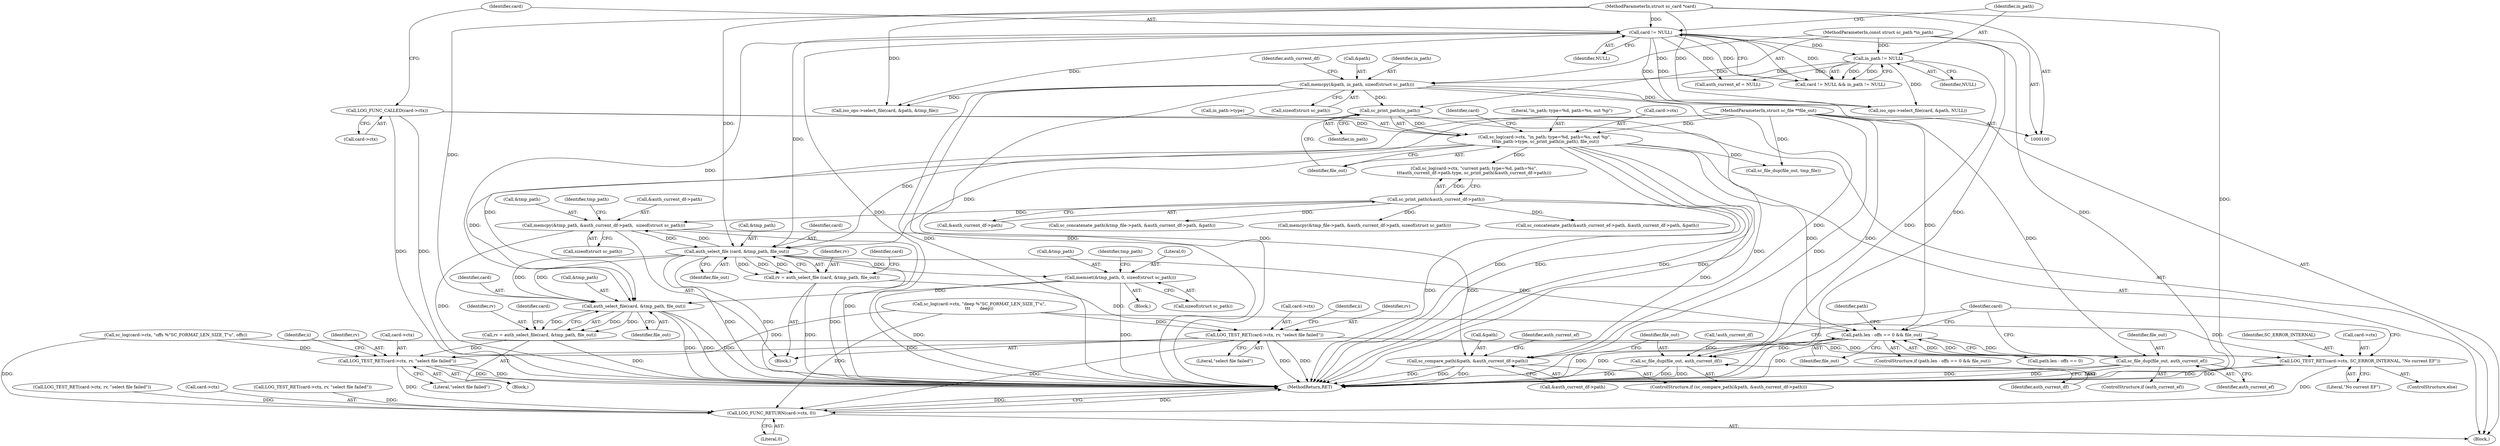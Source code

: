 digraph "0_OpenSC_8fe377e93b4b56060e5bbfb6f3142ceaeca744fa_12@API" {
"1000436" [label="(Call,memcpy(&tmp_path, &auth_current_df->path,  sizeof(struct sc_path)))"];
"1000452" [label="(Call,auth_select_file (card, &tmp_path, file_out))"];
"1000119" [label="(Call,card != NULL)"];
"1000101" [label="(MethodParameterIn,struct sc_card *card)"];
"1000436" [label="(Call,memcpy(&tmp_path, &auth_current_df->path,  sizeof(struct sc_path)))"];
"1000157" [label="(Call,sc_print_path(&auth_current_df->path))"];
"1000136" [label="(Call,sc_log(card->ctx, \"in_path; type=%d, path=%s, out %p\",\n \t\t\tin_path->type, sc_print_path(in_path), file_out))"];
"1000113" [label="(Call,LOG_FUNC_CALLED(card->ctx))"];
"1000144" [label="(Call,sc_print_path(in_path))"];
"1000125" [label="(Call,memcpy(&path, in_path, sizeof(struct sc_path)))"];
"1000122" [label="(Call,in_path != NULL)"];
"1000102" [label="(MethodParameterIn,const struct sc_path *in_path)"];
"1000103" [label="(MethodParameterIn,struct sc_file **file_out)"];
"1000542" [label="(Call,sc_compare_path(&path, &auth_current_df->path))"];
"1000450" [label="(Call,rv = auth_select_file (card, &tmp_path, file_out))"];
"1000457" [label="(Call,LOG_TEST_RET(card->ctx, rv, \"select file failed\"))"];
"1000523" [label="(Call,LOG_TEST_RET(card->ctx, rv, \"select file failed\"))"];
"1000565" [label="(Call,LOG_FUNC_RETURN(card->ctx, 0))"];
"1000559" [label="(Call,LOG_TEST_RET(card->ctx, SC_ERROR_INTERNAL, \"No current EF\"))"];
"1000473" [label="(Call,memset(&tmp_path, 0, sizeof(struct sc_path)))"];
"1000518" [label="(Call,auth_select_file(card, &tmp_path, file_out))"];
"1000516" [label="(Call,rv = auth_select_file(card, &tmp_path, file_out))"];
"1000531" [label="(Call,path.len - offs == 0 && file_out)"];
"1000549" [label="(Call,sc_file_dup(file_out, auth_current_df))"];
"1000555" [label="(Call,sc_file_dup(file_out, auth_current_ef))"];
"1000557" [label="(Identifier,auth_current_ef)"];
"1000126" [label="(Call,&path)"];
"1000531" [label="(Call,path.len - offs == 0 && file_out)"];
"1000462" [label="(Literal,\"select file failed\")"];
"1000541" [label="(ControlStructure,if (sc_compare_path(&path, &auth_current_df->path)))"];
"1000539" [label="(Identifier,file_out)"];
"1000454" [label="(Call,&tmp_path)"];
"1000123" [label="(Identifier,in_path)"];
"1000451" [label="(Identifier,rv)"];
"1000144" [label="(Call,sc_print_path(in_path))"];
"1000391" [label="(Call,sc_log(card->ctx, \"offs %\"SC_FORMAT_LEN_SIZE_T\"u\", offs))"];
"1000158" [label="(Call,&auth_current_df->path)"];
"1000481" [label="(Identifier,tmp_path)"];
"1000194" [label="(Call,auth_current_ef = NULL)"];
"1000458" [label="(Call,card->ctx)"];
"1000434" [label="(Block,)"];
"1000330" [label="(Call,LOG_TEST_RET(card->ctx, rv, \"select file failed\"))"];
"1000459" [label="(Identifier,card)"];
"1000558" [label="(ControlStructure,else)"];
"1000122" [label="(Call,in_path != NULL)"];
"1000527" [label="(Identifier,rv)"];
"1000523" [label="(Call,LOG_TEST_RET(card->ctx, rv, \"select file failed\"))"];
"1000522" [label="(Identifier,file_out)"];
"1000119" [label="(Call,card != NULL)"];
"1000554" [label="(Identifier,auth_current_ef)"];
"1000566" [label="(Call,card->ctx)"];
"1000302" [label="(Call,sc_file_dup(file_out, tmp_file))"];
"1000501" [label="(Identifier,ii)"];
"1000125" [label="(Call,memcpy(&path, in_path, sizeof(struct sc_path)))"];
"1000570" [label="(MethodReturn,RET)"];
"1000553" [label="(ControlStructure,if (auth_current_ef))"];
"1000264" [label="(Call,sc_concatenate_path(&tmp_file->path, &auth_current_df->path, &path))"];
"1000146" [label="(Identifier,file_out)"];
"1000456" [label="(Identifier,file_out)"];
"1000452" [label="(Call,auth_select_file (card, &tmp_path, file_out))"];
"1000565" [label="(Call,LOG_FUNC_RETURN(card->ctx, 0))"];
"1000418" [label="(Call,sc_log(card->ctx, \"deep %\"SC_FORMAT_LEN_SIZE_T\"u\",\n\t\t\t       deep))"];
"1000542" [label="(Call,sc_compare_path(&path, &auth_current_df->path))"];
"1000436" [label="(Call,memcpy(&tmp_path, &auth_current_df->path,  sizeof(struct sc_path)))"];
"1000121" [label="(Identifier,NULL)"];
"1000118" [label="(Call,card != NULL && in_path != NULL)"];
"1000145" [label="(Identifier,in_path)"];
"1000517" [label="(Identifier,rv)"];
"1000432" [label="(Identifier,ii)"];
"1000503" [label="(Block,)"];
"1000524" [label="(Call,card->ctx)"];
"1000569" [label="(Literal,0)"];
"1000439" [label="(Call,&auth_current_df->path)"];
"1000476" [label="(Literal,0)"];
"1000103" [label="(MethodParameterIn,struct sc_file **file_out)"];
"1000437" [label="(Call,&tmp_path)"];
"1000555" [label="(Call,sc_file_dup(file_out, auth_current_ef))"];
"1000461" [label="(Identifier,rv)"];
"1000141" [label="(Call,in_path->type)"];
"1000199" [label="(Call,iso_ops->select_file(card, &path, &tmp_file))"];
"1000564" [label="(Literal,\"No current EF\")"];
"1000518" [label="(Call,auth_select_file(card, &tmp_path, file_out))"];
"1000550" [label="(Identifier,file_out)"];
"1000519" [label="(Identifier,card)"];
"1000128" [label="(Identifier,in_path)"];
"1000113" [label="(Call,LOG_FUNC_CALLED(card->ctx))"];
"1000149" [label="(Identifier,card)"];
"1000545" [label="(Call,&auth_current_df->path)"];
"1000205" [label="(Call,LOG_TEST_RET(card->ctx, rv, \"select file failed\"))"];
"1000317" [label="(Call,iso_ops->select_file(card, &path, NULL))"];
"1000114" [label="(Call,card->ctx)"];
"1000473" [label="(Call,memset(&tmp_path, 0, sizeof(struct sc_path)))"];
"1000223" [label="(Call,memcpy(&tmp_file->path, &auth_current_df->path, sizeof(struct sc_path)))"];
"1000443" [label="(Call,sizeof(struct sc_path))"];
"1000157" [label="(Call,sc_print_path(&auth_current_df->path))"];
"1000477" [label="(Call,sizeof(struct sc_path))"];
"1000129" [label="(Call,sizeof(struct sc_path))"];
"1000101" [label="(MethodParameterIn,struct sc_card *card)"];
"1000120" [label="(Identifier,card)"];
"1000457" [label="(Call,LOG_TEST_RET(card->ctx, rv, \"select file failed\"))"];
"1000549" [label="(Call,sc_file_dup(file_out, auth_current_df))"];
"1000520" [label="(Call,&tmp_path)"];
"1000530" [label="(ControlStructure,if (path.len - offs == 0 && file_out))"];
"1000516" [label="(Call,rv = auth_select_file(card, &tmp_path, file_out))"];
"1000559" [label="(Call,LOG_TEST_RET(card->ctx, SC_ERROR_INTERNAL, \"No current EF\"))"];
"1000563" [label="(Identifier,SC_ERROR_INTERNAL)"];
"1000140" [label="(Literal,\"in_path; type=%d, path=%s, out %p\")"];
"1000289" [label="(Call,sc_concatenate_path(&auth_current_ef->path, &auth_current_df->path, &path))"];
"1000104" [label="(Block,)"];
"1000471" [label="(Block,)"];
"1000447" [label="(Identifier,tmp_path)"];
"1000528" [label="(Literal,\"select file failed\")"];
"1000560" [label="(Call,card->ctx)"];
"1000525" [label="(Identifier,card)"];
"1000543" [label="(Call,&path)"];
"1000450" [label="(Call,rv = auth_select_file (card, &tmp_path, file_out))"];
"1000567" [label="(Identifier,card)"];
"1000551" [label="(Identifier,auth_current_df)"];
"1000474" [label="(Call,&tmp_path)"];
"1000124" [label="(Identifier,NULL)"];
"1000556" [label="(Identifier,file_out)"];
"1000532" [label="(Call,path.len - offs == 0)"];
"1000453" [label="(Identifier,card)"];
"1000136" [label="(Call,sc_log(card->ctx, \"in_path; type=%d, path=%s, out %p\",\n \t\t\tin_path->type, sc_print_path(in_path), file_out))"];
"1000147" [label="(Call,sc_log(card->ctx, \"current path; type=%d, path=%s\",\n\t\t\tauth_current_df->path.type, sc_print_path(&auth_current_df->path)))"];
"1000544" [label="(Identifier,path)"];
"1000137" [label="(Call,card->ctx)"];
"1000132" [label="(Call,!auth_current_df)"];
"1000102" [label="(MethodParameterIn,const struct sc_path *in_path)"];
"1000133" [label="(Identifier,auth_current_df)"];
"1000436" -> "1000434"  [label="AST: "];
"1000436" -> "1000443"  [label="CFG: "];
"1000437" -> "1000436"  [label="AST: "];
"1000439" -> "1000436"  [label="AST: "];
"1000443" -> "1000436"  [label="AST: "];
"1000447" -> "1000436"  [label="CFG: "];
"1000436" -> "1000570"  [label="DDG: "];
"1000436" -> "1000570"  [label="DDG: "];
"1000452" -> "1000436"  [label="DDG: "];
"1000157" -> "1000436"  [label="DDG: "];
"1000436" -> "1000452"  [label="DDG: "];
"1000436" -> "1000542"  [label="DDG: "];
"1000452" -> "1000450"  [label="AST: "];
"1000452" -> "1000456"  [label="CFG: "];
"1000453" -> "1000452"  [label="AST: "];
"1000454" -> "1000452"  [label="AST: "];
"1000456" -> "1000452"  [label="AST: "];
"1000450" -> "1000452"  [label="CFG: "];
"1000452" -> "1000570"  [label="DDG: "];
"1000452" -> "1000570"  [label="DDG: "];
"1000452" -> "1000570"  [label="DDG: "];
"1000452" -> "1000450"  [label="DDG: "];
"1000452" -> "1000450"  [label="DDG: "];
"1000452" -> "1000450"  [label="DDG: "];
"1000119" -> "1000452"  [label="DDG: "];
"1000101" -> "1000452"  [label="DDG: "];
"1000136" -> "1000452"  [label="DDG: "];
"1000103" -> "1000452"  [label="DDG: "];
"1000452" -> "1000473"  [label="DDG: "];
"1000452" -> "1000518"  [label="DDG: "];
"1000452" -> "1000518"  [label="DDG: "];
"1000452" -> "1000531"  [label="DDG: "];
"1000119" -> "1000118"  [label="AST: "];
"1000119" -> "1000121"  [label="CFG: "];
"1000120" -> "1000119"  [label="AST: "];
"1000121" -> "1000119"  [label="AST: "];
"1000123" -> "1000119"  [label="CFG: "];
"1000118" -> "1000119"  [label="CFG: "];
"1000119" -> "1000570"  [label="DDG: "];
"1000119" -> "1000570"  [label="DDG: "];
"1000119" -> "1000118"  [label="DDG: "];
"1000119" -> "1000118"  [label="DDG: "];
"1000101" -> "1000119"  [label="DDG: "];
"1000119" -> "1000122"  [label="DDG: "];
"1000119" -> "1000194"  [label="DDG: "];
"1000119" -> "1000199"  [label="DDG: "];
"1000119" -> "1000317"  [label="DDG: "];
"1000119" -> "1000317"  [label="DDG: "];
"1000119" -> "1000518"  [label="DDG: "];
"1000101" -> "1000100"  [label="AST: "];
"1000101" -> "1000570"  [label="DDG: "];
"1000101" -> "1000199"  [label="DDG: "];
"1000101" -> "1000317"  [label="DDG: "];
"1000101" -> "1000518"  [label="DDG: "];
"1000157" -> "1000147"  [label="AST: "];
"1000157" -> "1000158"  [label="CFG: "];
"1000158" -> "1000157"  [label="AST: "];
"1000147" -> "1000157"  [label="CFG: "];
"1000157" -> "1000570"  [label="DDG: "];
"1000157" -> "1000147"  [label="DDG: "];
"1000157" -> "1000223"  [label="DDG: "];
"1000157" -> "1000264"  [label="DDG: "];
"1000157" -> "1000289"  [label="DDG: "];
"1000157" -> "1000542"  [label="DDG: "];
"1000136" -> "1000104"  [label="AST: "];
"1000136" -> "1000146"  [label="CFG: "];
"1000137" -> "1000136"  [label="AST: "];
"1000140" -> "1000136"  [label="AST: "];
"1000141" -> "1000136"  [label="AST: "];
"1000144" -> "1000136"  [label="AST: "];
"1000146" -> "1000136"  [label="AST: "];
"1000149" -> "1000136"  [label="CFG: "];
"1000136" -> "1000570"  [label="DDG: "];
"1000136" -> "1000570"  [label="DDG: "];
"1000136" -> "1000570"  [label="DDG: "];
"1000136" -> "1000570"  [label="DDG: "];
"1000113" -> "1000136"  [label="DDG: "];
"1000144" -> "1000136"  [label="DDG: "];
"1000103" -> "1000136"  [label="DDG: "];
"1000136" -> "1000147"  [label="DDG: "];
"1000136" -> "1000302"  [label="DDG: "];
"1000136" -> "1000518"  [label="DDG: "];
"1000136" -> "1000531"  [label="DDG: "];
"1000113" -> "1000104"  [label="AST: "];
"1000113" -> "1000114"  [label="CFG: "];
"1000114" -> "1000113"  [label="AST: "];
"1000120" -> "1000113"  [label="CFG: "];
"1000113" -> "1000570"  [label="DDG: "];
"1000113" -> "1000570"  [label="DDG: "];
"1000144" -> "1000145"  [label="CFG: "];
"1000145" -> "1000144"  [label="AST: "];
"1000146" -> "1000144"  [label="CFG: "];
"1000144" -> "1000570"  [label="DDG: "];
"1000125" -> "1000144"  [label="DDG: "];
"1000102" -> "1000144"  [label="DDG: "];
"1000125" -> "1000104"  [label="AST: "];
"1000125" -> "1000129"  [label="CFG: "];
"1000126" -> "1000125"  [label="AST: "];
"1000128" -> "1000125"  [label="AST: "];
"1000129" -> "1000125"  [label="AST: "];
"1000133" -> "1000125"  [label="CFG: "];
"1000125" -> "1000570"  [label="DDG: "];
"1000125" -> "1000570"  [label="DDG: "];
"1000125" -> "1000570"  [label="DDG: "];
"1000122" -> "1000125"  [label="DDG: "];
"1000102" -> "1000125"  [label="DDG: "];
"1000125" -> "1000199"  [label="DDG: "];
"1000125" -> "1000317"  [label="DDG: "];
"1000125" -> "1000542"  [label="DDG: "];
"1000122" -> "1000118"  [label="AST: "];
"1000122" -> "1000124"  [label="CFG: "];
"1000123" -> "1000122"  [label="AST: "];
"1000124" -> "1000122"  [label="AST: "];
"1000118" -> "1000122"  [label="CFG: "];
"1000122" -> "1000570"  [label="DDG: "];
"1000122" -> "1000118"  [label="DDG: "];
"1000122" -> "1000118"  [label="DDG: "];
"1000102" -> "1000122"  [label="DDG: "];
"1000122" -> "1000194"  [label="DDG: "];
"1000122" -> "1000317"  [label="DDG: "];
"1000102" -> "1000100"  [label="AST: "];
"1000102" -> "1000570"  [label="DDG: "];
"1000103" -> "1000100"  [label="AST: "];
"1000103" -> "1000570"  [label="DDG: "];
"1000103" -> "1000302"  [label="DDG: "];
"1000103" -> "1000518"  [label="DDG: "];
"1000103" -> "1000531"  [label="DDG: "];
"1000103" -> "1000549"  [label="DDG: "];
"1000103" -> "1000555"  [label="DDG: "];
"1000542" -> "1000541"  [label="AST: "];
"1000542" -> "1000545"  [label="CFG: "];
"1000543" -> "1000542"  [label="AST: "];
"1000545" -> "1000542"  [label="AST: "];
"1000550" -> "1000542"  [label="CFG: "];
"1000554" -> "1000542"  [label="CFG: "];
"1000542" -> "1000570"  [label="DDG: "];
"1000542" -> "1000570"  [label="DDG: "];
"1000542" -> "1000570"  [label="DDG: "];
"1000450" -> "1000434"  [label="AST: "];
"1000451" -> "1000450"  [label="AST: "];
"1000459" -> "1000450"  [label="CFG: "];
"1000450" -> "1000570"  [label="DDG: "];
"1000450" -> "1000457"  [label="DDG: "];
"1000457" -> "1000434"  [label="AST: "];
"1000457" -> "1000462"  [label="CFG: "];
"1000458" -> "1000457"  [label="AST: "];
"1000461" -> "1000457"  [label="AST: "];
"1000462" -> "1000457"  [label="AST: "];
"1000432" -> "1000457"  [label="CFG: "];
"1000457" -> "1000570"  [label="DDG: "];
"1000457" -> "1000570"  [label="DDG: "];
"1000418" -> "1000457"  [label="DDG: "];
"1000457" -> "1000523"  [label="DDG: "];
"1000457" -> "1000559"  [label="DDG: "];
"1000457" -> "1000565"  [label="DDG: "];
"1000523" -> "1000503"  [label="AST: "];
"1000523" -> "1000528"  [label="CFG: "];
"1000524" -> "1000523"  [label="AST: "];
"1000527" -> "1000523"  [label="AST: "];
"1000528" -> "1000523"  [label="AST: "];
"1000501" -> "1000523"  [label="CFG: "];
"1000523" -> "1000570"  [label="DDG: "];
"1000523" -> "1000570"  [label="DDG: "];
"1000391" -> "1000523"  [label="DDG: "];
"1000418" -> "1000523"  [label="DDG: "];
"1000516" -> "1000523"  [label="DDG: "];
"1000523" -> "1000565"  [label="DDG: "];
"1000565" -> "1000104"  [label="AST: "];
"1000565" -> "1000569"  [label="CFG: "];
"1000566" -> "1000565"  [label="AST: "];
"1000569" -> "1000565"  [label="AST: "];
"1000570" -> "1000565"  [label="CFG: "];
"1000565" -> "1000570"  [label="DDG: "];
"1000565" -> "1000570"  [label="DDG: "];
"1000391" -> "1000565"  [label="DDG: "];
"1000205" -> "1000565"  [label="DDG: "];
"1000418" -> "1000565"  [label="DDG: "];
"1000559" -> "1000565"  [label="DDG: "];
"1000330" -> "1000565"  [label="DDG: "];
"1000559" -> "1000558"  [label="AST: "];
"1000559" -> "1000564"  [label="CFG: "];
"1000560" -> "1000559"  [label="AST: "];
"1000563" -> "1000559"  [label="AST: "];
"1000564" -> "1000559"  [label="AST: "];
"1000567" -> "1000559"  [label="CFG: "];
"1000559" -> "1000570"  [label="DDG: "];
"1000559" -> "1000570"  [label="DDG: "];
"1000391" -> "1000559"  [label="DDG: "];
"1000418" -> "1000559"  [label="DDG: "];
"1000473" -> "1000471"  [label="AST: "];
"1000473" -> "1000477"  [label="CFG: "];
"1000474" -> "1000473"  [label="AST: "];
"1000476" -> "1000473"  [label="AST: "];
"1000477" -> "1000473"  [label="AST: "];
"1000481" -> "1000473"  [label="CFG: "];
"1000473" -> "1000570"  [label="DDG: "];
"1000473" -> "1000570"  [label="DDG: "];
"1000473" -> "1000518"  [label="DDG: "];
"1000518" -> "1000516"  [label="AST: "];
"1000518" -> "1000522"  [label="CFG: "];
"1000519" -> "1000518"  [label="AST: "];
"1000520" -> "1000518"  [label="AST: "];
"1000522" -> "1000518"  [label="AST: "];
"1000516" -> "1000518"  [label="CFG: "];
"1000518" -> "1000570"  [label="DDG: "];
"1000518" -> "1000570"  [label="DDG: "];
"1000518" -> "1000570"  [label="DDG: "];
"1000518" -> "1000516"  [label="DDG: "];
"1000518" -> "1000516"  [label="DDG: "];
"1000518" -> "1000516"  [label="DDG: "];
"1000516" -> "1000503"  [label="AST: "];
"1000517" -> "1000516"  [label="AST: "];
"1000525" -> "1000516"  [label="CFG: "];
"1000516" -> "1000570"  [label="DDG: "];
"1000531" -> "1000530"  [label="AST: "];
"1000531" -> "1000532"  [label="CFG: "];
"1000531" -> "1000539"  [label="CFG: "];
"1000532" -> "1000531"  [label="AST: "];
"1000539" -> "1000531"  [label="AST: "];
"1000544" -> "1000531"  [label="CFG: "];
"1000567" -> "1000531"  [label="CFG: "];
"1000531" -> "1000570"  [label="DDG: "];
"1000531" -> "1000570"  [label="DDG: "];
"1000531" -> "1000570"  [label="DDG: "];
"1000532" -> "1000531"  [label="DDG: "];
"1000532" -> "1000531"  [label="DDG: "];
"1000531" -> "1000549"  [label="DDG: "];
"1000531" -> "1000555"  [label="DDG: "];
"1000549" -> "1000541"  [label="AST: "];
"1000549" -> "1000551"  [label="CFG: "];
"1000550" -> "1000549"  [label="AST: "];
"1000551" -> "1000549"  [label="AST: "];
"1000567" -> "1000549"  [label="CFG: "];
"1000549" -> "1000570"  [label="DDG: "];
"1000549" -> "1000570"  [label="DDG: "];
"1000549" -> "1000570"  [label="DDG: "];
"1000132" -> "1000549"  [label="DDG: "];
"1000555" -> "1000553"  [label="AST: "];
"1000555" -> "1000557"  [label="CFG: "];
"1000556" -> "1000555"  [label="AST: "];
"1000557" -> "1000555"  [label="AST: "];
"1000567" -> "1000555"  [label="CFG: "];
"1000555" -> "1000570"  [label="DDG: "];
"1000555" -> "1000570"  [label="DDG: "];
"1000555" -> "1000570"  [label="DDG: "];
}
